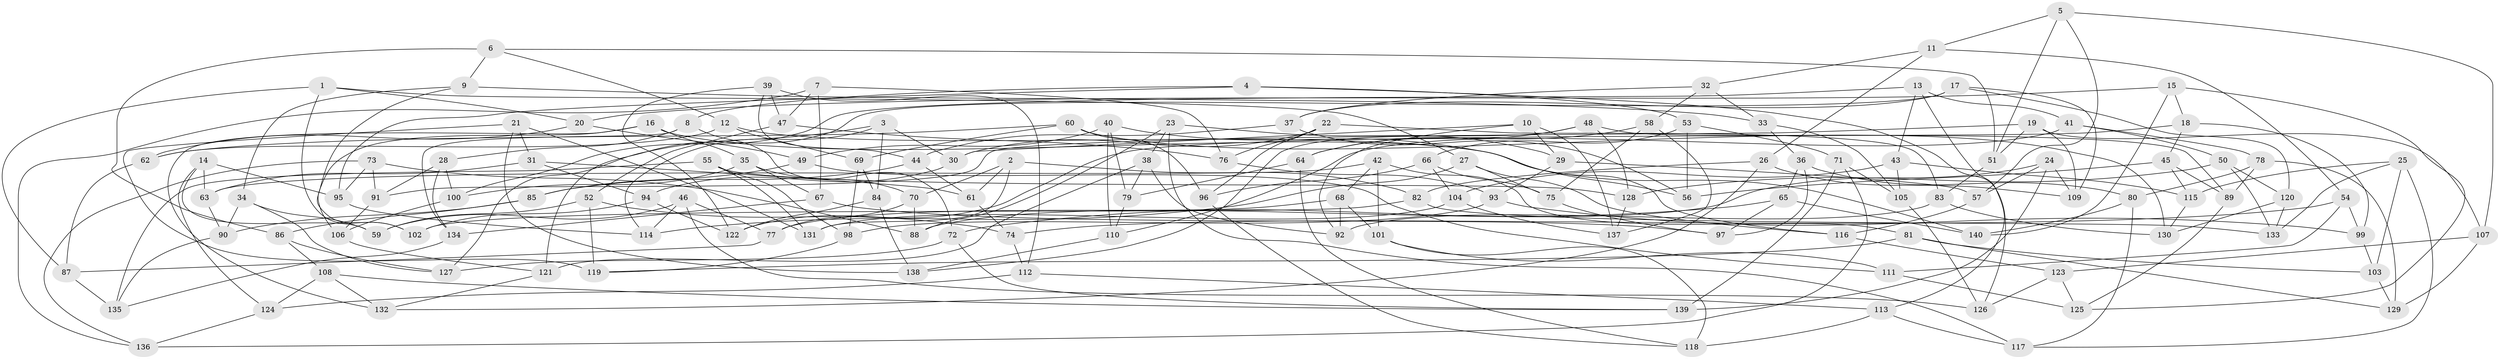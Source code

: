 // coarse degree distribution, {6: 0.4888888888888889, 4: 0.4, 5: 0.06666666666666667, 3: 0.044444444444444446}
// Generated by graph-tools (version 1.1) at 2025/42/03/06/25 10:42:21]
// undirected, 140 vertices, 280 edges
graph export_dot {
graph [start="1"]
  node [color=gray90,style=filled];
  1;
  2;
  3;
  4;
  5;
  6;
  7;
  8;
  9;
  10;
  11;
  12;
  13;
  14;
  15;
  16;
  17;
  18;
  19;
  20;
  21;
  22;
  23;
  24;
  25;
  26;
  27;
  28;
  29;
  30;
  31;
  32;
  33;
  34;
  35;
  36;
  37;
  38;
  39;
  40;
  41;
  42;
  43;
  44;
  45;
  46;
  47;
  48;
  49;
  50;
  51;
  52;
  53;
  54;
  55;
  56;
  57;
  58;
  59;
  60;
  61;
  62;
  63;
  64;
  65;
  66;
  67;
  68;
  69;
  70;
  71;
  72;
  73;
  74;
  75;
  76;
  77;
  78;
  79;
  80;
  81;
  82;
  83;
  84;
  85;
  86;
  87;
  88;
  89;
  90;
  91;
  92;
  93;
  94;
  95;
  96;
  97;
  98;
  99;
  100;
  101;
  102;
  103;
  104;
  105;
  106;
  107;
  108;
  109;
  110;
  111;
  112;
  113;
  114;
  115;
  116;
  117;
  118;
  119;
  120;
  121;
  122;
  123;
  124;
  125;
  126;
  127;
  128;
  129;
  130;
  131;
  132;
  133;
  134;
  135;
  136;
  137;
  138;
  139;
  140;
  1 -- 20;
  1 -- 27;
  1 -- 102;
  1 -- 87;
  2 -- 70;
  2 -- 61;
  2 -- 82;
  2 -- 131;
  3 -- 30;
  3 -- 84;
  3 -- 114;
  3 -- 127;
  4 -- 95;
  4 -- 8;
  4 -- 53;
  4 -- 126;
  5 -- 51;
  5 -- 11;
  5 -- 107;
  5 -- 57;
  6 -- 12;
  6 -- 51;
  6 -- 86;
  6 -- 9;
  7 -- 136;
  7 -- 76;
  7 -- 47;
  7 -- 67;
  8 -- 28;
  8 -- 134;
  8 -- 72;
  9 -- 102;
  9 -- 34;
  9 -- 33;
  10 -- 92;
  10 -- 30;
  10 -- 29;
  10 -- 137;
  11 -- 26;
  11 -- 54;
  11 -- 32;
  12 -- 62;
  12 -- 56;
  12 -- 69;
  13 -- 41;
  13 -- 113;
  13 -- 43;
  13 -- 100;
  14 -- 95;
  14 -- 59;
  14 -- 63;
  14 -- 124;
  15 -- 20;
  15 -- 18;
  15 -- 125;
  15 -- 140;
  16 -- 132;
  16 -- 106;
  16 -- 35;
  16 -- 140;
  17 -- 121;
  17 -- 37;
  17 -- 109;
  17 -- 120;
  18 -- 99;
  18 -- 45;
  18 -- 122;
  19 -- 51;
  19 -- 109;
  19 -- 107;
  19 -- 91;
  20 -- 62;
  20 -- 49;
  21 -- 31;
  21 -- 138;
  21 -- 119;
  21 -- 131;
  22 -- 96;
  22 -- 83;
  22 -- 76;
  22 -- 30;
  23 -- 38;
  23 -- 88;
  23 -- 117;
  23 -- 29;
  24 -- 88;
  24 -- 109;
  24 -- 57;
  24 -- 139;
  25 -- 103;
  25 -- 117;
  25 -- 115;
  25 -- 133;
  26 -- 132;
  26 -- 82;
  26 -- 109;
  27 -- 116;
  27 -- 75;
  27 -- 114;
  28 -- 100;
  28 -- 91;
  28 -- 134;
  29 -- 57;
  29 -- 93;
  30 -- 94;
  31 -- 63;
  31 -- 61;
  31 -- 94;
  32 -- 33;
  32 -- 58;
  32 -- 37;
  33 -- 105;
  33 -- 36;
  34 -- 127;
  34 -- 90;
  34 -- 59;
  35 -- 67;
  35 -- 100;
  35 -- 70;
  36 -- 97;
  36 -- 80;
  36 -- 65;
  37 -- 56;
  37 -- 44;
  38 -- 92;
  38 -- 121;
  38 -- 79;
  39 -- 44;
  39 -- 122;
  39 -- 47;
  39 -- 112;
  40 -- 116;
  40 -- 49;
  40 -- 79;
  40 -- 110;
  41 -- 78;
  41 -- 50;
  41 -- 110;
  42 -- 101;
  42 -- 63;
  42 -- 81;
  42 -- 68;
  43 -- 115;
  43 -- 105;
  43 -- 104;
  44 -- 61;
  44 -- 85;
  45 -- 56;
  45 -- 115;
  45 -- 89;
  46 -- 77;
  46 -- 126;
  46 -- 59;
  46 -- 114;
  47 -- 52;
  47 -- 76;
  48 -- 64;
  48 -- 89;
  48 -- 138;
  48 -- 128;
  49 -- 85;
  49 -- 111;
  50 -- 133;
  50 -- 120;
  50 -- 128;
  51 -- 83;
  52 -- 74;
  52 -- 119;
  52 -- 59;
  53 -- 56;
  53 -- 66;
  53 -- 71;
  54 -- 74;
  54 -- 99;
  54 -- 111;
  55 -- 98;
  55 -- 128;
  55 -- 131;
  55 -- 135;
  57 -- 116;
  58 -- 137;
  58 -- 75;
  58 -- 64;
  60 -- 62;
  60 -- 130;
  60 -- 96;
  60 -- 69;
  61 -- 74;
  62 -- 87;
  63 -- 90;
  64 -- 118;
  64 -- 79;
  65 -- 97;
  65 -- 72;
  65 -- 140;
  66 -- 75;
  66 -- 104;
  66 -- 96;
  67 -- 134;
  67 -- 97;
  68 -- 101;
  68 -- 92;
  68 -- 77;
  69 -- 98;
  69 -- 84;
  70 -- 88;
  70 -- 77;
  71 -- 136;
  71 -- 139;
  71 -- 105;
  72 -- 127;
  72 -- 139;
  73 -- 88;
  73 -- 136;
  73 -- 91;
  73 -- 95;
  74 -- 112;
  75 -- 97;
  76 -- 93;
  77 -- 87;
  78 -- 80;
  78 -- 89;
  78 -- 129;
  79 -- 110;
  80 -- 117;
  80 -- 140;
  81 -- 103;
  81 -- 119;
  81 -- 129;
  82 -- 102;
  82 -- 133;
  83 -- 92;
  83 -- 130;
  84 -- 122;
  84 -- 138;
  85 -- 90;
  85 -- 86;
  86 -- 127;
  86 -- 108;
  87 -- 135;
  89 -- 125;
  90 -- 135;
  91 -- 106;
  93 -- 98;
  93 -- 99;
  94 -- 122;
  94 -- 102;
  95 -- 114;
  96 -- 118;
  98 -- 119;
  99 -- 103;
  100 -- 106;
  101 -- 118;
  101 -- 111;
  103 -- 129;
  104 -- 131;
  104 -- 137;
  105 -- 126;
  106 -- 121;
  107 -- 129;
  107 -- 123;
  108 -- 132;
  108 -- 124;
  108 -- 139;
  110 -- 138;
  111 -- 125;
  112 -- 113;
  112 -- 124;
  113 -- 118;
  113 -- 117;
  115 -- 130;
  116 -- 123;
  120 -- 133;
  120 -- 130;
  121 -- 132;
  123 -- 125;
  123 -- 126;
  124 -- 136;
  128 -- 137;
  134 -- 135;
}
